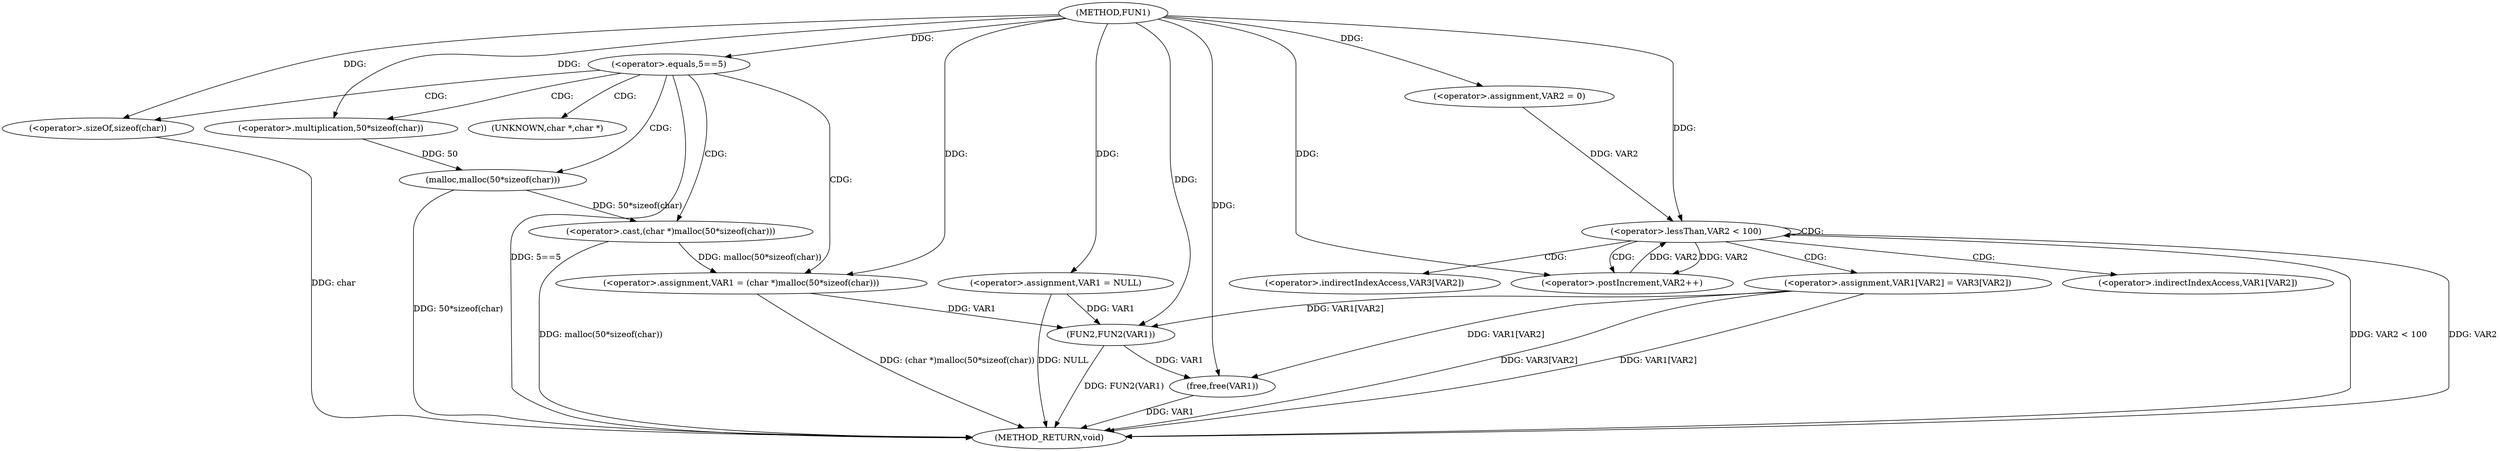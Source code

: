 digraph FUN1 {  
"1000100" [label = "(METHOD,FUN1)" ]
"1000144" [label = "(METHOD_RETURN,void)" ]
"1000103" [label = "(<operator>.assignment,VAR1 = NULL)" ]
"1000107" [label = "(<operator>.equals,5==5)" ]
"1000111" [label = "(<operator>.assignment,VAR1 = (char *)malloc(50*sizeof(char)))" ]
"1000113" [label = "(<operator>.cast,(char *)malloc(50*sizeof(char)))" ]
"1000115" [label = "(malloc,malloc(50*sizeof(char)))" ]
"1000116" [label = "(<operator>.multiplication,50*sizeof(char))" ]
"1000118" [label = "(<operator>.sizeOf,sizeof(char))" ]
"1000124" [label = "(<operator>.assignment,VAR2 = 0)" ]
"1000127" [label = "(<operator>.lessThan,VAR2 < 100)" ]
"1000130" [label = "(<operator>.postIncrement,VAR2++)" ]
"1000133" [label = "(<operator>.assignment,VAR1[VAR2] = VAR3[VAR2])" ]
"1000140" [label = "(FUN2,FUN2(VAR1))" ]
"1000142" [label = "(free,free(VAR1))" ]
"1000114" [label = "(UNKNOWN,char *,char *)" ]
"1000134" [label = "(<operator>.indirectIndexAccess,VAR1[VAR2])" ]
"1000137" [label = "(<operator>.indirectIndexAccess,VAR3[VAR2])" ]
  "1000107" -> "1000144"  [ label = "DDG: 5==5"] 
  "1000103" -> "1000144"  [ label = "DDG: NULL"] 
  "1000140" -> "1000144"  [ label = "DDG: FUN2(VAR1)"] 
  "1000113" -> "1000144"  [ label = "DDG: malloc(50*sizeof(char))"] 
  "1000127" -> "1000144"  [ label = "DDG: VAR2 < 100"] 
  "1000111" -> "1000144"  [ label = "DDG: (char *)malloc(50*sizeof(char))"] 
  "1000142" -> "1000144"  [ label = "DDG: VAR1"] 
  "1000127" -> "1000144"  [ label = "DDG: VAR2"] 
  "1000118" -> "1000144"  [ label = "DDG: char"] 
  "1000133" -> "1000144"  [ label = "DDG: VAR3[VAR2]"] 
  "1000133" -> "1000144"  [ label = "DDG: VAR1[VAR2]"] 
  "1000115" -> "1000144"  [ label = "DDG: 50*sizeof(char)"] 
  "1000100" -> "1000103"  [ label = "DDG: "] 
  "1000100" -> "1000107"  [ label = "DDG: "] 
  "1000113" -> "1000111"  [ label = "DDG: malloc(50*sizeof(char))"] 
  "1000100" -> "1000111"  [ label = "DDG: "] 
  "1000115" -> "1000113"  [ label = "DDG: 50*sizeof(char)"] 
  "1000116" -> "1000115"  [ label = "DDG: 50"] 
  "1000100" -> "1000116"  [ label = "DDG: "] 
  "1000100" -> "1000118"  [ label = "DDG: "] 
  "1000100" -> "1000124"  [ label = "DDG: "] 
  "1000124" -> "1000127"  [ label = "DDG: VAR2"] 
  "1000130" -> "1000127"  [ label = "DDG: VAR2"] 
  "1000100" -> "1000127"  [ label = "DDG: "] 
  "1000127" -> "1000130"  [ label = "DDG: VAR2"] 
  "1000100" -> "1000130"  [ label = "DDG: "] 
  "1000103" -> "1000140"  [ label = "DDG: VAR1"] 
  "1000133" -> "1000140"  [ label = "DDG: VAR1[VAR2]"] 
  "1000111" -> "1000140"  [ label = "DDG: VAR1"] 
  "1000100" -> "1000140"  [ label = "DDG: "] 
  "1000140" -> "1000142"  [ label = "DDG: VAR1"] 
  "1000133" -> "1000142"  [ label = "DDG: VAR1[VAR2]"] 
  "1000100" -> "1000142"  [ label = "DDG: "] 
  "1000107" -> "1000116"  [ label = "CDG: "] 
  "1000107" -> "1000114"  [ label = "CDG: "] 
  "1000107" -> "1000115"  [ label = "CDG: "] 
  "1000107" -> "1000113"  [ label = "CDG: "] 
  "1000107" -> "1000118"  [ label = "CDG: "] 
  "1000107" -> "1000111"  [ label = "CDG: "] 
  "1000127" -> "1000137"  [ label = "CDG: "] 
  "1000127" -> "1000130"  [ label = "CDG: "] 
  "1000127" -> "1000133"  [ label = "CDG: "] 
  "1000127" -> "1000127"  [ label = "CDG: "] 
  "1000127" -> "1000134"  [ label = "CDG: "] 
}
